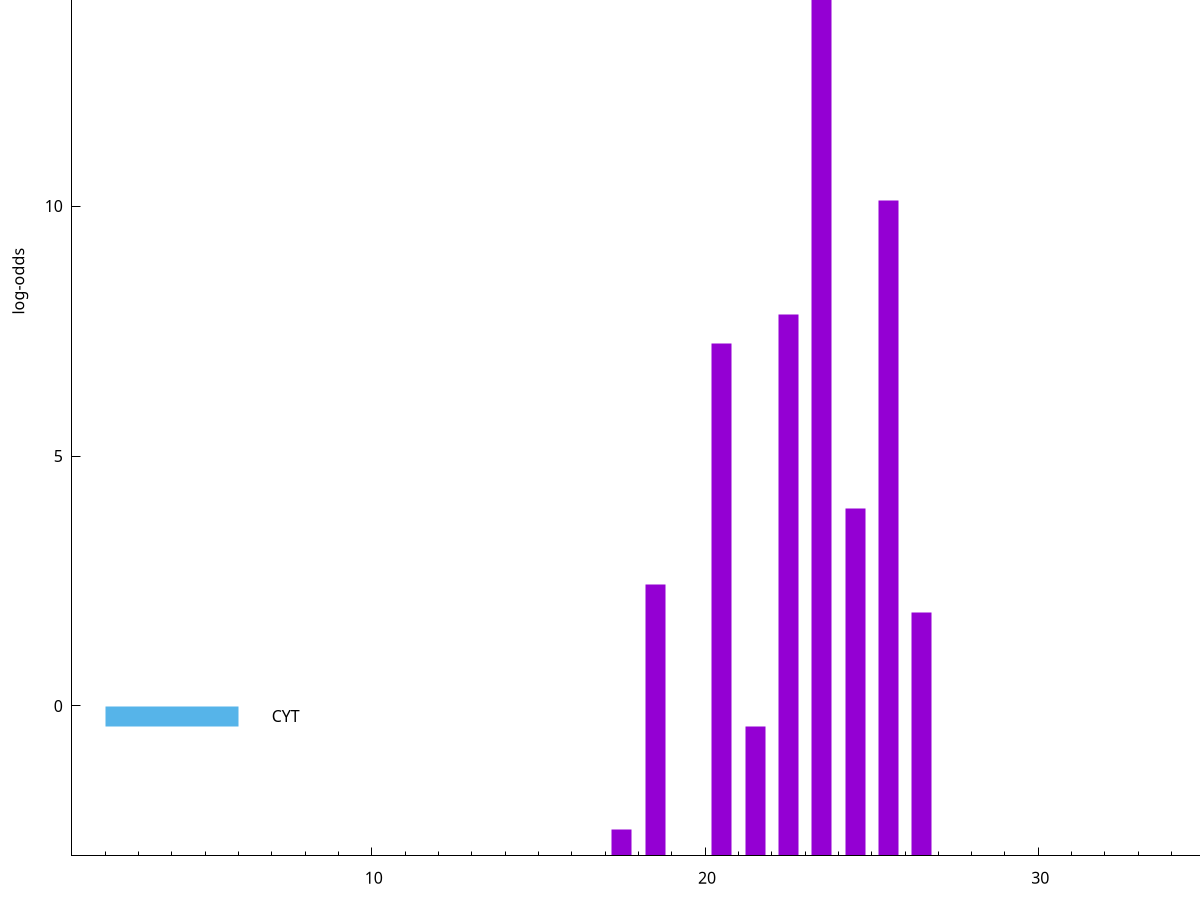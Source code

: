 set title "LipoP predictions for SRR5666408.gff"
set size 2., 1.4
set xrange [1:70] 
set mxtics 10
set yrange [-3:20]
set y2range [0:23]
set ylabel "log-odds"
set term postscript eps color solid "Helvetica" 30
set output "SRR5666408.gff1.eps"
set arrow from 2,17.5856 to 6,17.5856 nohead lt 1 lw 20
set label "SpI" at 7,17.5856
set arrow from 2,-0.200913 to 6,-0.200913 nohead lt 3 lw 20
set label "CYT" at 7,-0.200913
set arrow from 2,17.5856 to 6,17.5856 nohead lt 1 lw 20
set label "SpI" at 7,17.5856
# NOTE: The scores below are the log-odds scores with the threshold
# NOTE: subtracted (a hack to make gnuplot make the histogram all
# NOTE: look nice).
plot "-" axes x1y2 title "" with impulses lt 1 lw 20
23.500000 20.574500
25.500000 13.104900
22.500000 10.832860
20.500000 10.255360
24.500000 6.946750
18.500000 5.431510
26.500000 4.873560
21.500000 2.583034
17.500000 0.532550
e
exit
